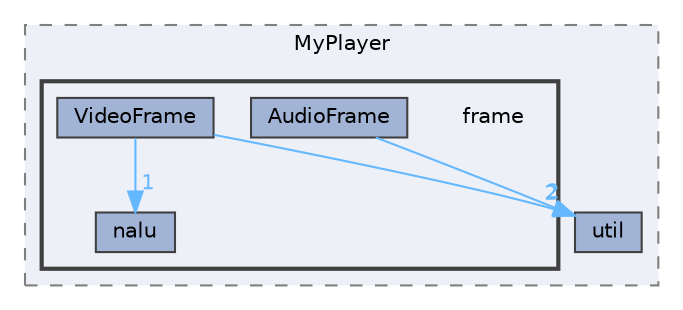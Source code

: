 digraph "frame"
{
 // LATEX_PDF_SIZE
  bgcolor="transparent";
  edge [fontname=Helvetica,fontsize=10,labelfontname=Helvetica,labelfontsize=10];
  node [fontname=Helvetica,fontsize=10,shape=box,height=0.2,width=0.4];
  compound=true
  subgraph clusterdir_b12c950205874eb7cac8367399a55421 {
    graph [ bgcolor="#edf0f7", pencolor="grey50", label="MyPlayer", fontname=Helvetica,fontsize=10 style="filled,dashed", URL="dir_b12c950205874eb7cac8367399a55421.html",tooltip=""]
  dir_e149973d854717dc6b8288c5da85f4f9 [label="util", fillcolor="#a2b4d6", color="grey25", style="filled", URL="dir_e149973d854717dc6b8288c5da85f4f9.html",tooltip=""];
  subgraph clusterdir_5b4f0ac3f39cfcb6c3b247caa2266733 {
    graph [ bgcolor="#edf0f7", pencolor="grey25", label="", fontname=Helvetica,fontsize=10 style="filled,bold", URL="dir_5b4f0ac3f39cfcb6c3b247caa2266733.html",tooltip=""]
    dir_5b4f0ac3f39cfcb6c3b247caa2266733 [shape=plaintext, label="frame"];
  dir_e7aaa7f605378e7dd4245d6207a7e64c [label="AudioFrame", fillcolor="#a2b4d6", color="grey25", style="filled", URL="dir_e7aaa7f605378e7dd4245d6207a7e64c.html",tooltip=""];
  dir_d65aaed56b4cd48073a3dae694d06ce9 [label="nalu", fillcolor="#a2b4d6", color="grey25", style="filled", URL="dir_d65aaed56b4cd48073a3dae694d06ce9.html",tooltip=""];
  dir_1b5f91fcfce047e4582e45b1aff5ca51 [label="VideoFrame", fillcolor="#a2b4d6", color="grey25", style="filled", URL="dir_1b5f91fcfce047e4582e45b1aff5ca51.html",tooltip=""];
  }
  }
  dir_e7aaa7f605378e7dd4245d6207a7e64c->dir_e149973d854717dc6b8288c5da85f4f9 [headlabel="2", labeldistance=1.5 headhref="dir_000036_000358.html" href="dir_000036_000358.html" color="steelblue1" fontcolor="steelblue1"];
  dir_1b5f91fcfce047e4582e45b1aff5ca51->dir_d65aaed56b4cd48073a3dae694d06ce9 [headlabel="1", labeldistance=1.5 headhref="dir_000363_000275.html" href="dir_000363_000275.html" color="steelblue1" fontcolor="steelblue1"];
  dir_1b5f91fcfce047e4582e45b1aff5ca51->dir_e149973d854717dc6b8288c5da85f4f9 [headlabel="2", labeldistance=1.5 headhref="dir_000363_000358.html" href="dir_000363_000358.html" color="steelblue1" fontcolor="steelblue1"];
}
